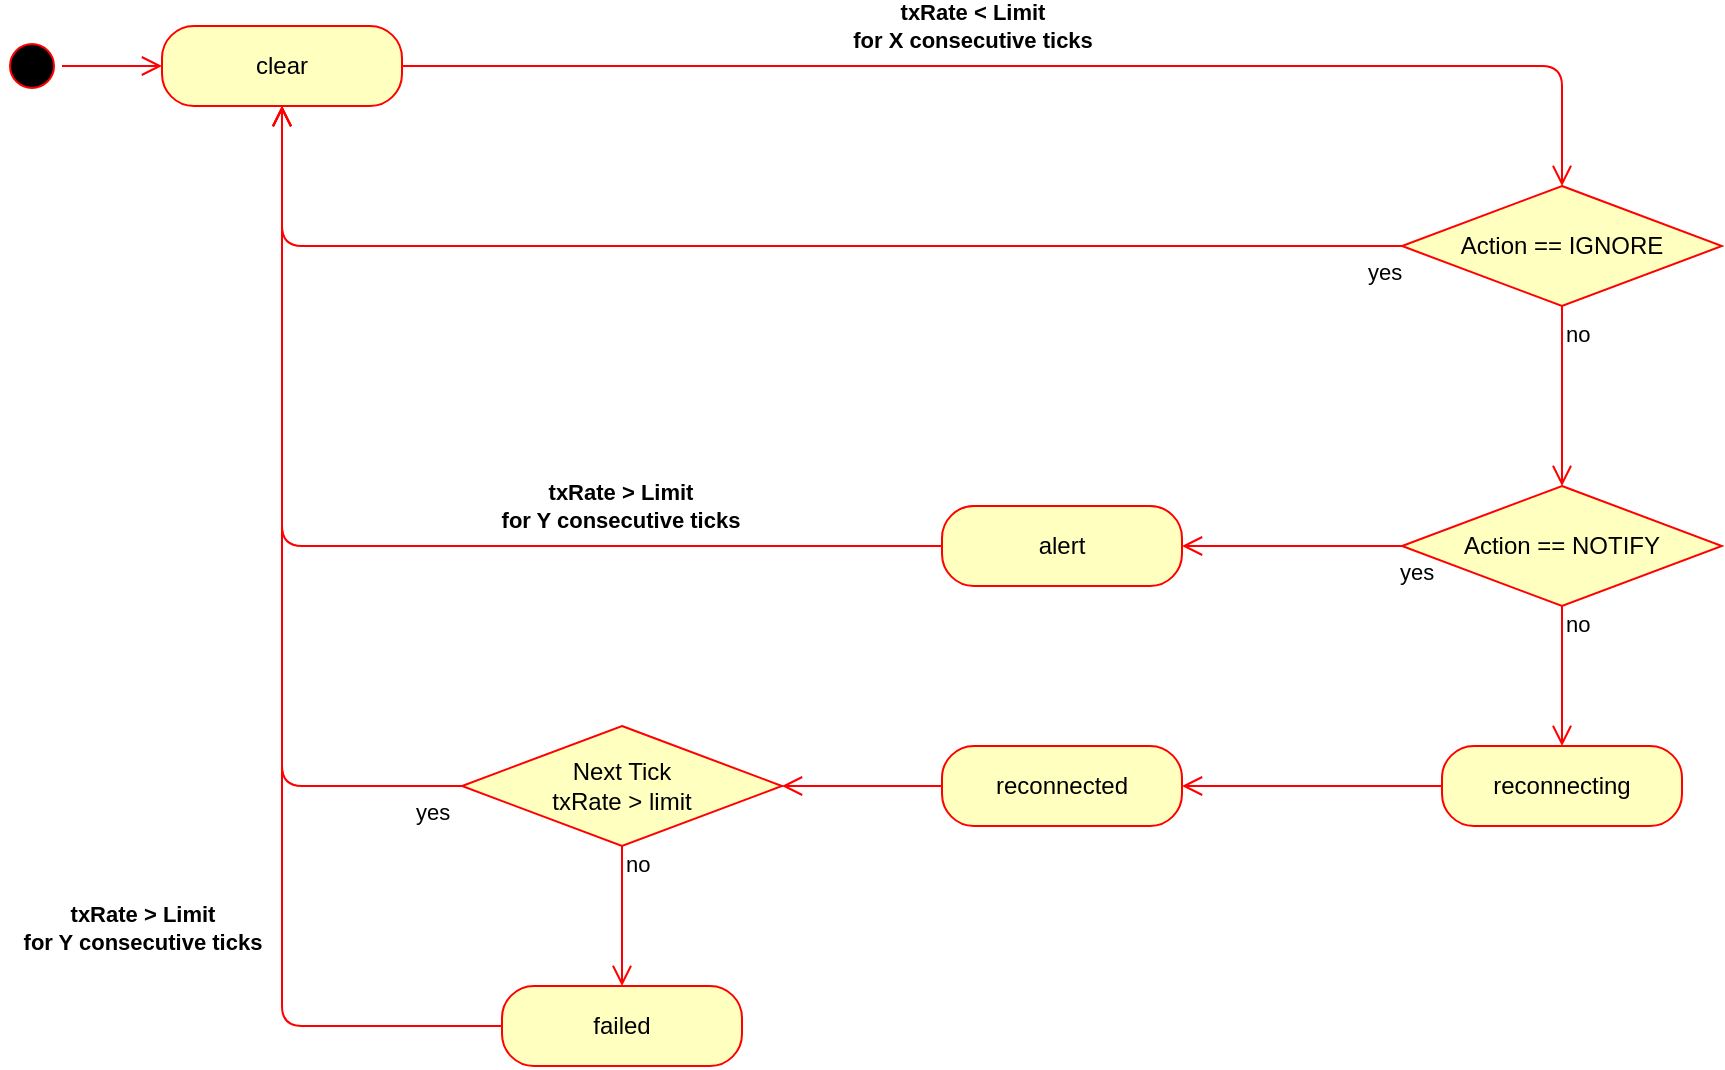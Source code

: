 <mxfile version="13.0.3" type="device"><diagram name="State Machine" id="58cdce13-f638-feb5-8d6f-7d28b1aa9fa0"><mxGraphModel dx="946" dy="680" grid="1" gridSize="10" guides="1" tooltips="1" connect="1" arrows="1" fold="1" page="0" pageScale="1" pageWidth="1100" pageHeight="850" background="#ffffff" math="0" shadow="0"><root><mxCell id="0"/><mxCell id="1" parent="0"/><mxCell id="382b91b5511bd0f7-1" value="" style="ellipse;html=1;shape=startState;fillColor=#000000;strokeColor=#ff0000;rounded=1;shadow=0;comic=0;labelBackgroundColor=none;fontFamily=Verdana;fontSize=12;fontColor=#000000;align=center;direction=south;" parent="1" vertex="1"><mxGeometry x="210" y="135" width="30" height="30" as="geometry"/></mxCell><mxCell id="2a3bc250acf0617d-9" style="edgeStyle=orthogonalEdgeStyle;html=1;labelBackgroundColor=none;endArrow=open;endSize=8;strokeColor=#ff0000;fontFamily=Verdana;fontSize=12;align=left;" parent="1" source="382b91b5511bd0f7-1" target="8sOVxapvg_cL1H9dAk1l-39" edge="1"><mxGeometry relative="1" as="geometry"><mxPoint x="290" y="150" as="targetPoint"/></mxGeometry></mxCell><mxCell id="8sOVxapvg_cL1H9dAk1l-10" value="" style="edgeStyle=orthogonalEdgeStyle;html=1;align=left;verticalAlign=top;endArrow=open;endSize=8;strokeColor=#ff0000;" edge="1" parent="1" source="8sOVxapvg_cL1H9dAk1l-36" target="8sOVxapvg_cL1H9dAk1l-39"><mxGeometry x="-0.946" y="10" relative="1" as="geometry"><mxPoint x="350" y="170" as="targetPoint"/><mxPoint x="640" y="380" as="sourcePoint"/><Array as="points"><mxPoint x="350" y="390"/></Array><mxPoint as="offset"/></mxGeometry></mxCell><mxCell id="8sOVxapvg_cL1H9dAk1l-11" value="txRate &amp;gt; Limit&lt;br&gt;for Y consecutive ticks" style="edgeLabel;html=1;align=center;verticalAlign=middle;resizable=0;points=[];fontStyle=1" vertex="1" connectable="0" parent="8sOVxapvg_cL1H9dAk1l-10"><mxGeometry x="-0.324" y="3" relative="1" as="geometry"><mxPoint x="25" y="-23" as="offset"/></mxGeometry></mxCell><mxCell id="8sOVxapvg_cL1H9dAk1l-16" value="" style="edgeStyle=orthogonalEdgeStyle;html=1;verticalAlign=bottom;endArrow=open;endSize=8;strokeColor=#ff0000;" edge="1" parent="1" source="8sOVxapvg_cL1H9dAk1l-39" target="8sOVxapvg_cL1H9dAk1l-25"><mxGeometry relative="1" as="geometry"><mxPoint x="700" y="240" as="targetPoint"/><mxPoint x="410" y="150" as="sourcePoint"/></mxGeometry></mxCell><mxCell id="8sOVxapvg_cL1H9dAk1l-17" value="txRate &amp;lt; Limit&lt;br&gt;for X consecutive ticks" style="edgeLabel;html=1;align=center;verticalAlign=middle;resizable=0;points=[];fontStyle=1" vertex="1" connectable="0" parent="8sOVxapvg_cL1H9dAk1l-16"><mxGeometry x="-0.19" y="-1" relative="1" as="geometry"><mxPoint x="26" y="-21" as="offset"/></mxGeometry></mxCell><mxCell id="8sOVxapvg_cL1H9dAk1l-20" value="reconnecting" style="rounded=1;whiteSpace=wrap;html=1;arcSize=40;fontColor=#000000;fillColor=#ffffc0;strokeColor=#ff0000;" vertex="1" parent="1"><mxGeometry x="930" y="490" width="120" height="40" as="geometry"/></mxCell><mxCell id="8sOVxapvg_cL1H9dAk1l-21" value="" style="edgeStyle=orthogonalEdgeStyle;html=1;verticalAlign=bottom;endArrow=open;endSize=8;strokeColor=#ff0000;" edge="1" source="8sOVxapvg_cL1H9dAk1l-20" parent="1" target="8sOVxapvg_cL1H9dAk1l-40"><mxGeometry relative="1" as="geometry"><mxPoint x="900" y="590" as="targetPoint"/></mxGeometry></mxCell><mxCell id="8sOVxapvg_cL1H9dAk1l-25" value="Action == IGNORE" style="rhombus;whiteSpace=wrap;html=1;fillColor=#ffffc0;strokeColor=#ff0000;" vertex="1" parent="1"><mxGeometry x="910" y="210" width="160" height="60" as="geometry"/></mxCell><mxCell id="8sOVxapvg_cL1H9dAk1l-26" value="no" style="edgeStyle=orthogonalEdgeStyle;html=1;align=left;verticalAlign=bottom;endArrow=open;endSize=8;strokeColor=#ff0000;entryX=0.5;entryY=0;entryDx=0;entryDy=0;" edge="1" source="8sOVxapvg_cL1H9dAk1l-25" parent="1" target="8sOVxapvg_cL1H9dAk1l-48"><mxGeometry x="-0.5" relative="1" as="geometry"><mxPoint x="900" y="370" as="targetPoint"/><mxPoint as="offset"/></mxGeometry></mxCell><mxCell id="8sOVxapvg_cL1H9dAk1l-27" value="yes" style="edgeStyle=orthogonalEdgeStyle;html=1;align=left;verticalAlign=top;endArrow=open;endSize=8;strokeColor=#ff0000;" edge="1" source="8sOVxapvg_cL1H9dAk1l-25" parent="1" target="8sOVxapvg_cL1H9dAk1l-39"><mxGeometry x="-0.939" relative="1" as="geometry"><mxPoint x="350" y="170" as="targetPoint"/><mxPoint as="offset"/></mxGeometry></mxCell><mxCell id="8sOVxapvg_cL1H9dAk1l-36" value="alert" style="rounded=1;whiteSpace=wrap;html=1;arcSize=40;fontColor=#000000;fillColor=#ffffc0;strokeColor=#ff0000;" vertex="1" parent="1"><mxGeometry x="680" y="370" width="120" height="40" as="geometry"/></mxCell><mxCell id="8sOVxapvg_cL1H9dAk1l-39" value="clear" style="rounded=1;whiteSpace=wrap;html=1;arcSize=40;fontColor=#000000;fillColor=#ffffc0;strokeColor=#ff0000;" vertex="1" parent="1"><mxGeometry x="290" y="130" width="120" height="40" as="geometry"/></mxCell><mxCell id="8sOVxapvg_cL1H9dAk1l-40" value="reconnected" style="rounded=1;whiteSpace=wrap;html=1;arcSize=40;fontColor=#000000;fillColor=#ffffc0;strokeColor=#ff0000;" vertex="1" parent="1"><mxGeometry x="680" y="490" width="120" height="40" as="geometry"/></mxCell><mxCell id="8sOVxapvg_cL1H9dAk1l-41" value="Next Tick&lt;br&gt;txRate &amp;gt; limit" style="rhombus;whiteSpace=wrap;html=1;fillColor=#ffffc0;strokeColor=#ff0000;" vertex="1" parent="1"><mxGeometry x="440" y="480" width="160" height="60" as="geometry"/></mxCell><mxCell id="8sOVxapvg_cL1H9dAk1l-42" value="" style="edgeStyle=orthogonalEdgeStyle;html=1;verticalAlign=bottom;endArrow=open;endSize=8;strokeColor=#ff0000;" edge="1" parent="1" source="8sOVxapvg_cL1H9dAk1l-40" target="8sOVxapvg_cL1H9dAk1l-41"><mxGeometry relative="1" as="geometry"><mxPoint x="770" y="520" as="targetPoint"/><mxPoint x="720" y="510" as="sourcePoint"/></mxGeometry></mxCell><mxCell id="8sOVxapvg_cL1H9dAk1l-43" value="yes" style="edgeStyle=orthogonalEdgeStyle;html=1;align=left;verticalAlign=top;endArrow=open;endSize=8;strokeColor=#ff0000;" edge="1" parent="1" source="8sOVxapvg_cL1H9dAk1l-41" target="8sOVxapvg_cL1H9dAk1l-39"><mxGeometry x="-0.882" relative="1" as="geometry"><mxPoint x="360" y="180" as="targetPoint"/><mxPoint x="630" y="250" as="sourcePoint"/><mxPoint as="offset"/></mxGeometry></mxCell><mxCell id="8sOVxapvg_cL1H9dAk1l-44" value="no" style="edgeStyle=orthogonalEdgeStyle;html=1;align=left;verticalAlign=bottom;endArrow=open;endSize=8;strokeColor=#ff0000;exitX=0.5;exitY=1;exitDx=0;exitDy=0;" edge="1" parent="1" source="8sOVxapvg_cL1H9dAk1l-41" target="8sOVxapvg_cL1H9dAk1l-45"><mxGeometry x="-0.5" relative="1" as="geometry"><mxPoint x="490" y="660" as="targetPoint"/><mxPoint x="490" y="570" as="sourcePoint"/><mxPoint as="offset"/></mxGeometry></mxCell><mxCell id="8sOVxapvg_cL1H9dAk1l-45" value="failed" style="rounded=1;whiteSpace=wrap;html=1;arcSize=40;fontColor=#000000;fillColor=#ffffc0;strokeColor=#ff0000;" vertex="1" parent="1"><mxGeometry x="460" y="610" width="120" height="40" as="geometry"/></mxCell><mxCell id="8sOVxapvg_cL1H9dAk1l-46" value="" style="edgeStyle=orthogonalEdgeStyle;html=1;align=left;verticalAlign=top;endArrow=open;endSize=8;strokeColor=#ff0000;" edge="1" parent="1" source="8sOVxapvg_cL1H9dAk1l-45" target="8sOVxapvg_cL1H9dAk1l-39"><mxGeometry x="-0.946" y="10" relative="1" as="geometry"><mxPoint x="60" y="390" as="targetPoint"/><mxPoint x="550" y="600" as="sourcePoint"/><mxPoint as="offset"/></mxGeometry></mxCell><mxCell id="8sOVxapvg_cL1H9dAk1l-47" value="txRate &amp;gt; Limit&lt;br&gt;for Y consecutive ticks" style="edgeLabel;html=1;align=center;verticalAlign=middle;resizable=0;points=[];fontStyle=1" vertex="1" connectable="0" parent="8sOVxapvg_cL1H9dAk1l-46"><mxGeometry x="-0.324" y="3" relative="1" as="geometry"><mxPoint x="-67" y="33" as="offset"/></mxGeometry></mxCell><mxCell id="8sOVxapvg_cL1H9dAk1l-48" value="Action == NOTIFY" style="rhombus;whiteSpace=wrap;html=1;fillColor=#ffffc0;strokeColor=#ff0000;" vertex="1" parent="1"><mxGeometry x="910" y="360" width="160" height="60" as="geometry"/></mxCell><mxCell id="8sOVxapvg_cL1H9dAk1l-51" value="yes" style="edgeStyle=orthogonalEdgeStyle;html=1;align=left;verticalAlign=top;endArrow=open;endSize=8;strokeColor=#ff0000;" edge="1" parent="1" source="8sOVxapvg_cL1H9dAk1l-48" target="8sOVxapvg_cL1H9dAk1l-36"><mxGeometry x="-0.939" relative="1" as="geometry"><mxPoint x="370" y="300" as="targetPoint"/><mxPoint x="930" y="370" as="sourcePoint"/><mxPoint as="offset"/></mxGeometry></mxCell><mxCell id="8sOVxapvg_cL1H9dAk1l-52" value="no" style="edgeStyle=orthogonalEdgeStyle;html=1;align=left;verticalAlign=bottom;endArrow=open;endSize=8;strokeColor=#ff0000;" edge="1" parent="1" source="8sOVxapvg_cL1H9dAk1l-48" target="8sOVxapvg_cL1H9dAk1l-20"><mxGeometry x="-0.5" relative="1" as="geometry"><mxPoint x="1000" y="370" as="targetPoint"/><mxPoint x="1000" y="280" as="sourcePoint"/><mxPoint as="offset"/></mxGeometry></mxCell></root></mxGraphModel></diagram></mxfile>